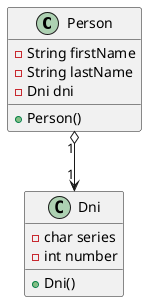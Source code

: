 @startuml

class Person {
    -String firstName
    -String lastName
    -Dni dni
    +Person()
}

class Dni {
    -char series
    -int number
    +Dni()
}

Person "1" o--> "1" Dni






@enduml